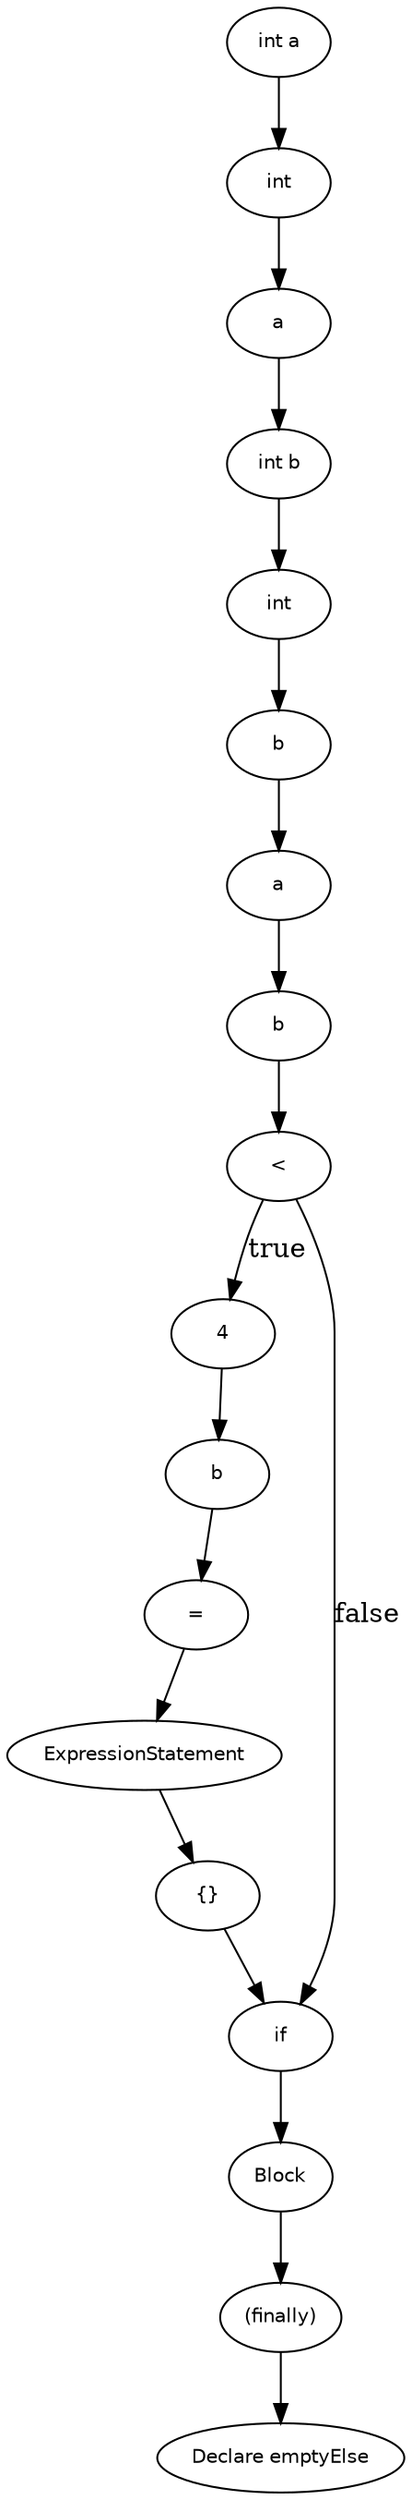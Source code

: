 digraph emptyElse {
  17 [
    label = Block,
    fontname = Helvetica,
    fontsize = 10
  ];
  16 [
    label = 4,
    fontname = Helvetica,
    fontsize = 10
  ];
  15 [
    label = b,
    fontname = Helvetica,
    fontsize = 10
  ];
  14 [
    label = "=",
    fontname = Helvetica,
    fontsize = 10
  ];
  13 [
    label = ExpressionStatement,
    fontname = Helvetica,
    fontsize = 10
  ];
  12 [
    label = "{}",
    fontname = Helvetica,
    fontsize = 10
  ];
  11 [
    label = b,
    fontname = Helvetica,
    fontsize = 10
  ];
  10 [
    label = a,
    fontname = Helvetica,
    fontsize = 10
  ];
  9 [
    label = "<",
    fontname = Helvetica,
    fontsize = 10
  ];
  8 [
    label = if,
    fontname = Helvetica,
    fontsize = 10
  ];
  7 [
    label = b,
    fontname = Helvetica,
    fontsize = 10
  ];
  6 [
    label = int,
    fontname = Helvetica,
    fontsize = 10
  ];
  5 [
    label = "int b",
    fontname = Helvetica,
    fontsize = 10
  ];
  4 [
    label = a,
    fontname = Helvetica,
    fontsize = 10
  ];
  3 [
    label = int,
    fontname = Helvetica,
    fontsize = 10
  ];
  2 [
    label = "int a",
    fontname = Helvetica,
    fontsize = 10
  ];
  1 [
    label = "(finally)",
    fontname = Helvetica,
    fontsize = 10
  ];
  0 [
    label = "Declare emptyElse",
    fontname = Helvetica,
    fontsize = 10
  ];
  3 -> 4 [
    label = ""
  ];
  15 -> 14 [
    label = ""
  ];
  2 -> 3 [
    label = ""
  ];
  16 -> 15 [
    label = ""
  ];
  17 -> 1 [
    label = ""
  ];
  7 -> 10 [
    label = ""
  ];
  8 -> 17 [
    label = ""
  ];
  6 -> 7 [
    label = ""
  ];
  12 -> 8 [
    label = ""
  ];
  5 -> 6 [
    label = ""
  ];
  11 -> 9 [
    label = ""
  ];
  9 -> 16 [
    label = true
  ];
  1 -> 0 [
    label = ""
  ];
  10 -> 11 [
    label = ""
  ];
  9 -> 8 [
    label = false
  ];
  13 -> 12 [
    label = ""
  ];
  4 -> 5 [
    label = ""
  ];
  14 -> 13 [
    label = ""
  ];
}
